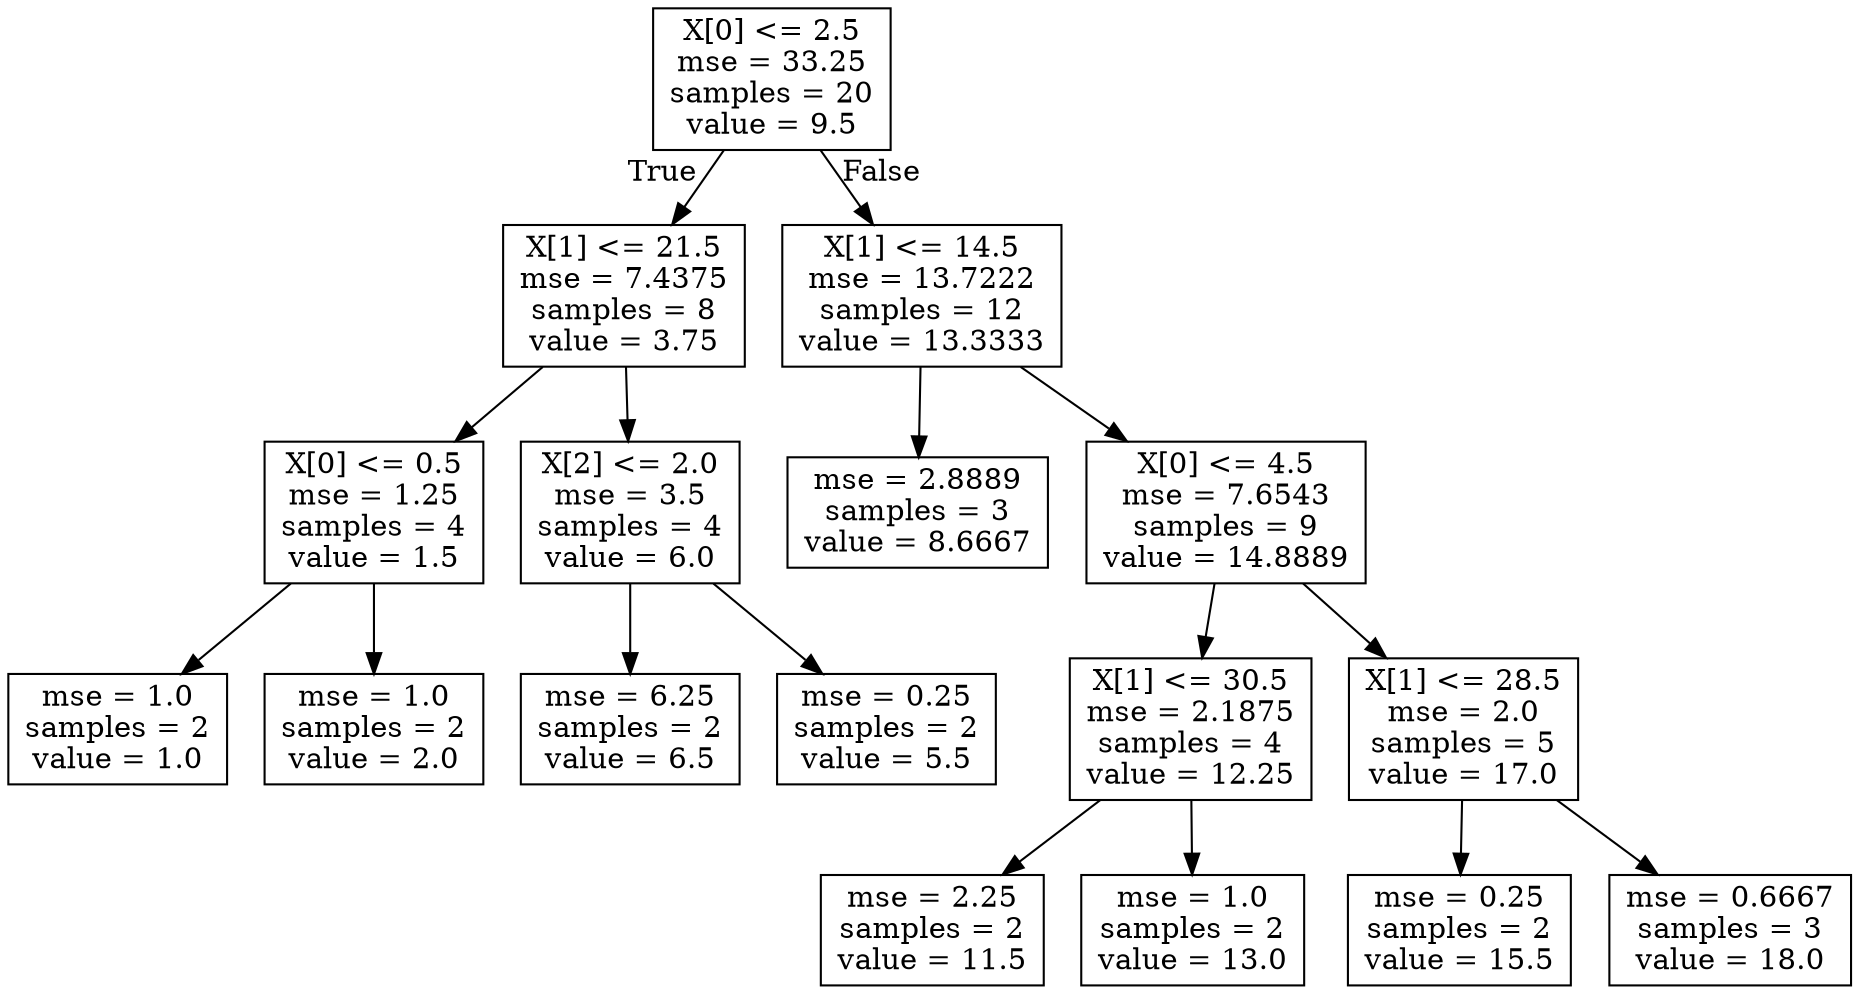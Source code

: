 digraph Tree {
node [shape=box] ;
0 [label="X[0] <= 2.5\nmse = 33.25\nsamples = 20\nvalue = 9.5"] ;
1 [label="X[1] <= 21.5\nmse = 7.4375\nsamples = 8\nvalue = 3.75"] ;
0 -> 1 [labeldistance=2.5, labelangle=45, headlabel="True"] ;
2 [label="X[0] <= 0.5\nmse = 1.25\nsamples = 4\nvalue = 1.5"] ;
1 -> 2 ;
3 [label="mse = 1.0\nsamples = 2\nvalue = 1.0"] ;
2 -> 3 ;
4 [label="mse = 1.0\nsamples = 2\nvalue = 2.0"] ;
2 -> 4 ;
5 [label="X[2] <= 2.0\nmse = 3.5\nsamples = 4\nvalue = 6.0"] ;
1 -> 5 ;
6 [label="mse = 6.25\nsamples = 2\nvalue = 6.5"] ;
5 -> 6 ;
7 [label="mse = 0.25\nsamples = 2\nvalue = 5.5"] ;
5 -> 7 ;
8 [label="X[1] <= 14.5\nmse = 13.7222\nsamples = 12\nvalue = 13.3333"] ;
0 -> 8 [labeldistance=2.5, labelangle=-45, headlabel="False"] ;
9 [label="mse = 2.8889\nsamples = 3\nvalue = 8.6667"] ;
8 -> 9 ;
10 [label="X[0] <= 4.5\nmse = 7.6543\nsamples = 9\nvalue = 14.8889"] ;
8 -> 10 ;
11 [label="X[1] <= 30.5\nmse = 2.1875\nsamples = 4\nvalue = 12.25"] ;
10 -> 11 ;
12 [label="mse = 2.25\nsamples = 2\nvalue = 11.5"] ;
11 -> 12 ;
13 [label="mse = 1.0\nsamples = 2\nvalue = 13.0"] ;
11 -> 13 ;
14 [label="X[1] <= 28.5\nmse = 2.0\nsamples = 5\nvalue = 17.0"] ;
10 -> 14 ;
15 [label="mse = 0.25\nsamples = 2\nvalue = 15.5"] ;
14 -> 15 ;
16 [label="mse = 0.6667\nsamples = 3\nvalue = 18.0"] ;
14 -> 16 ;
}